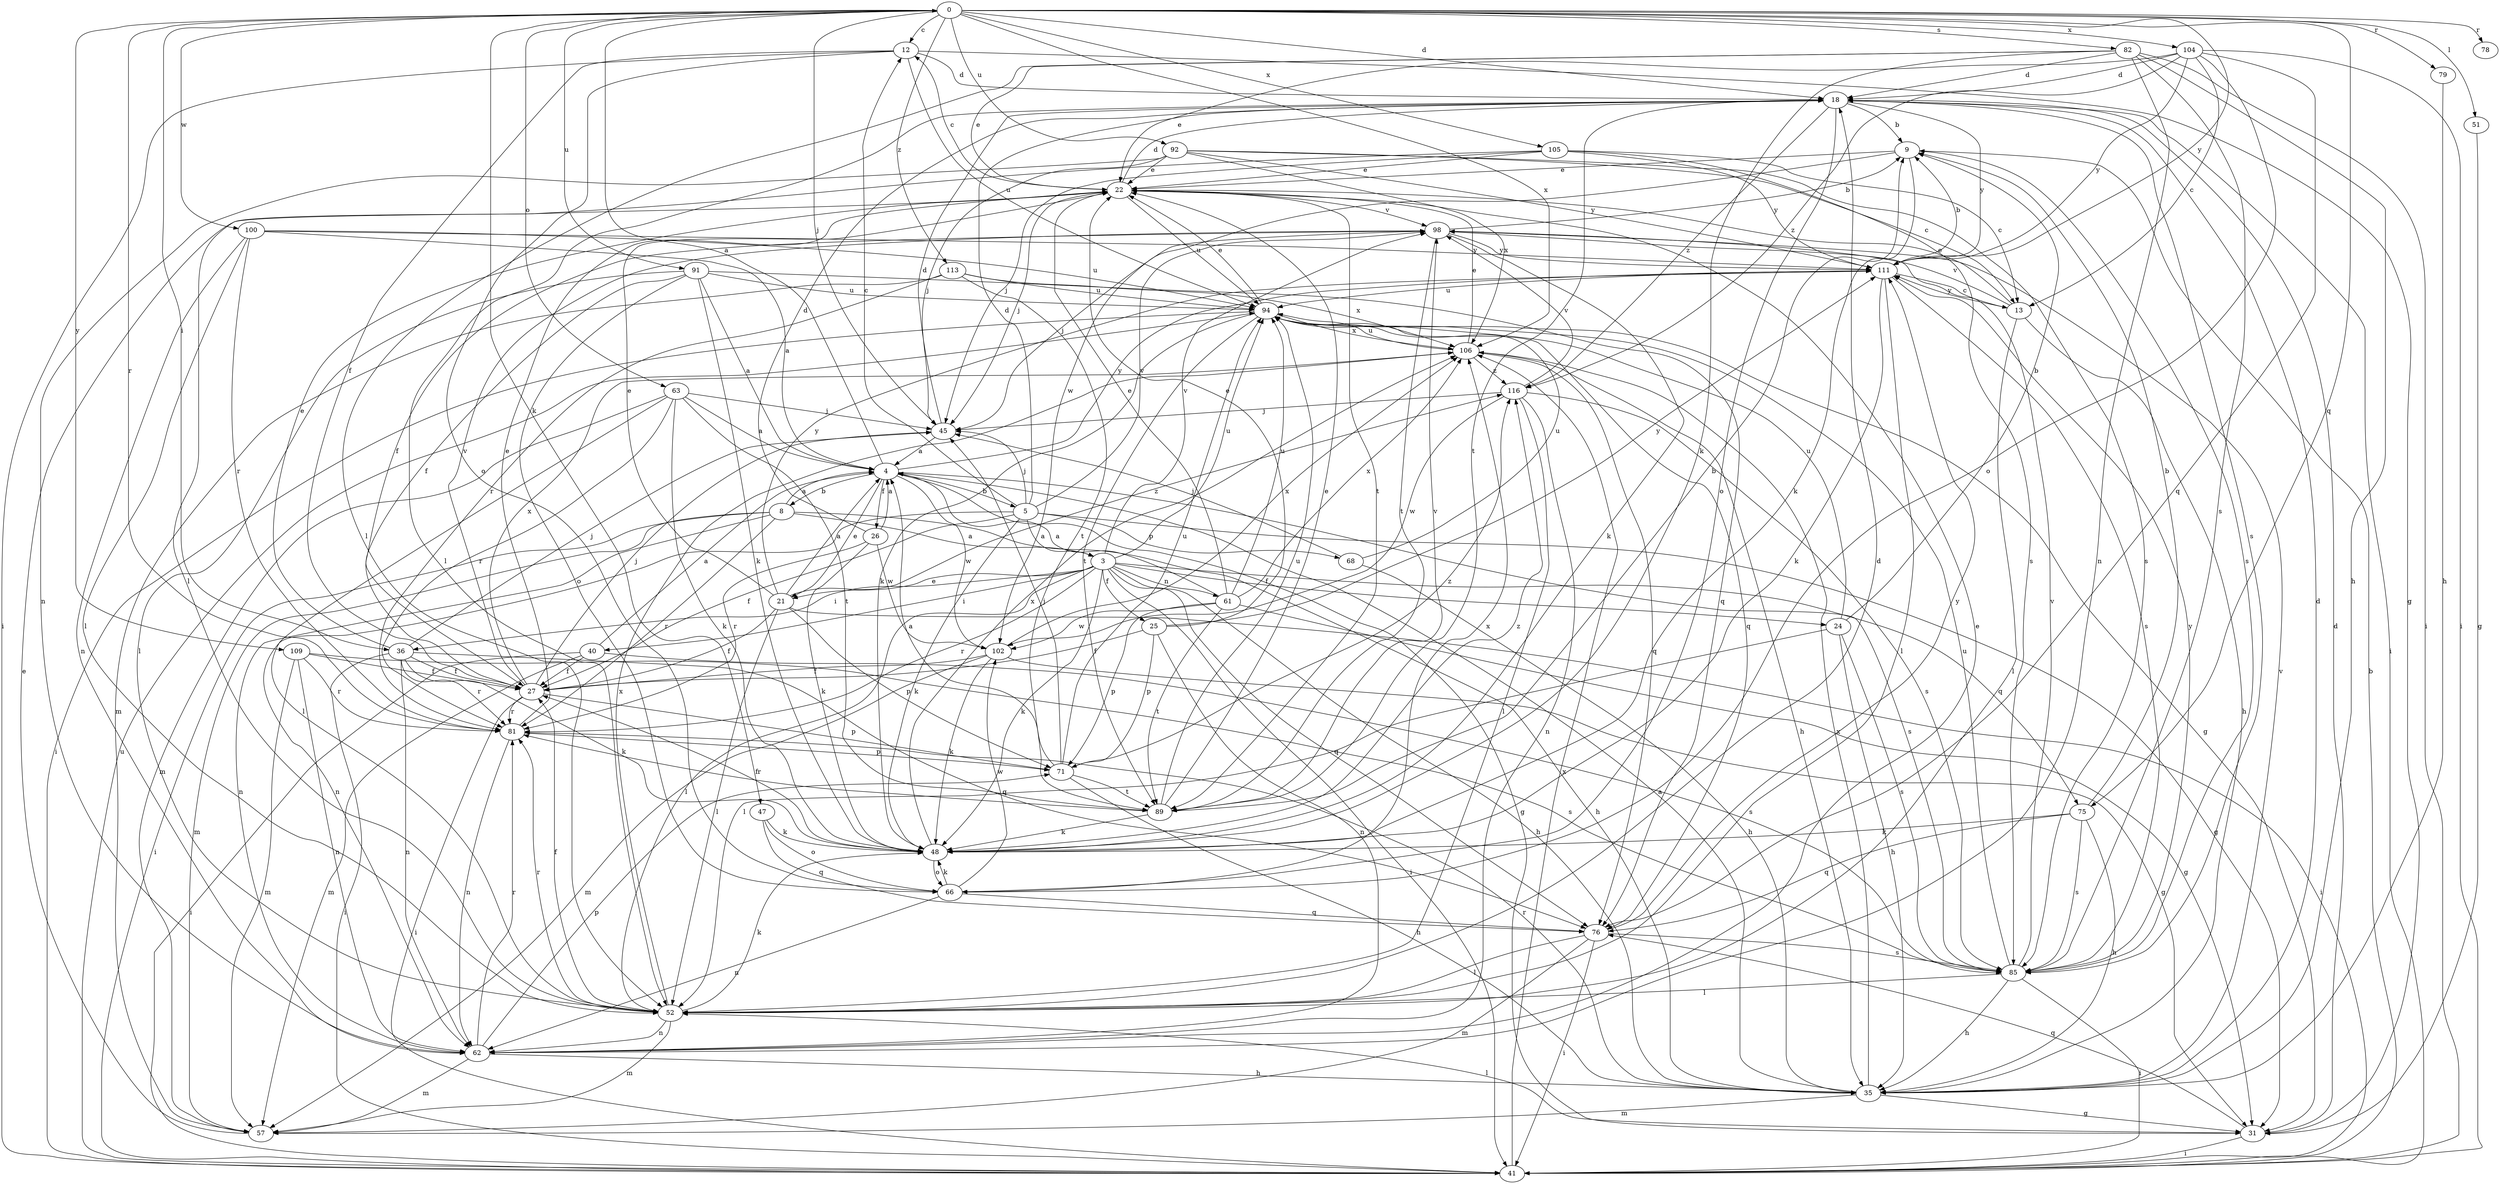 strict digraph  {
0;
3;
4;
5;
8;
9;
12;
13;
18;
21;
22;
24;
25;
26;
27;
31;
35;
36;
40;
41;
45;
47;
48;
51;
52;
57;
61;
62;
63;
66;
68;
71;
75;
76;
78;
79;
81;
82;
85;
89;
91;
92;
94;
98;
100;
102;
104;
105;
106;
109;
111;
113;
116;
0 -> 12  [label=c];
0 -> 18  [label=d];
0 -> 36  [label=i];
0 -> 45  [label=j];
0 -> 47  [label=k];
0 -> 51  [label=l];
0 -> 63  [label=o];
0 -> 75  [label=q];
0 -> 78  [label=r];
0 -> 79  [label=r];
0 -> 81  [label=r];
0 -> 82  [label=s];
0 -> 91  [label=u];
0 -> 92  [label=u];
0 -> 100  [label=w];
0 -> 104  [label=x];
0 -> 105  [label=x];
0 -> 106  [label=x];
0 -> 109  [label=y];
0 -> 111  [label=y];
0 -> 113  [label=z];
3 -> 21  [label=e];
3 -> 24  [label=f];
3 -> 25  [label=f];
3 -> 35  [label=h];
3 -> 36  [label=i];
3 -> 40  [label=i];
3 -> 41  [label=i];
3 -> 48  [label=k];
3 -> 52  [label=l];
3 -> 61  [label=n];
3 -> 75  [label=q];
3 -> 76  [label=q];
3 -> 81  [label=r];
3 -> 94  [label=u];
3 -> 98  [label=v];
4 -> 0  [label=a];
4 -> 5  [label=b];
4 -> 8  [label=b];
4 -> 21  [label=e];
4 -> 26  [label=f];
4 -> 31  [label=g];
4 -> 85  [label=s];
4 -> 102  [label=w];
4 -> 111  [label=y];
5 -> 3  [label=a];
5 -> 12  [label=c];
5 -> 18  [label=d];
5 -> 27  [label=f];
5 -> 31  [label=g];
5 -> 45  [label=j];
5 -> 48  [label=k];
5 -> 62  [label=n];
5 -> 68  [label=p];
5 -> 98  [label=v];
8 -> 3  [label=a];
8 -> 4  [label=a];
8 -> 35  [label=h];
8 -> 41  [label=i];
8 -> 57  [label=m];
8 -> 62  [label=n];
8 -> 81  [label=r];
9 -> 22  [label=e];
9 -> 48  [label=k];
9 -> 85  [label=s];
9 -> 102  [label=w];
12 -> 18  [label=d];
12 -> 27  [label=f];
12 -> 31  [label=g];
12 -> 41  [label=i];
12 -> 66  [label=o];
12 -> 94  [label=u];
13 -> 22  [label=e];
13 -> 35  [label=h];
13 -> 52  [label=l];
13 -> 98  [label=v];
13 -> 111  [label=y];
18 -> 9  [label=b];
18 -> 41  [label=i];
18 -> 52  [label=l];
18 -> 66  [label=o];
18 -> 85  [label=s];
18 -> 89  [label=t];
18 -> 111  [label=y];
18 -> 116  [label=z];
21 -> 4  [label=a];
21 -> 22  [label=e];
21 -> 27  [label=f];
21 -> 41  [label=i];
21 -> 52  [label=l];
21 -> 71  [label=p];
21 -> 111  [label=y];
21 -> 116  [label=z];
22 -> 12  [label=c];
22 -> 18  [label=d];
22 -> 45  [label=j];
22 -> 89  [label=t];
22 -> 94  [label=u];
22 -> 98  [label=v];
24 -> 9  [label=b];
24 -> 35  [label=h];
24 -> 52  [label=l];
24 -> 85  [label=s];
24 -> 94  [label=u];
25 -> 22  [label=e];
25 -> 27  [label=f];
25 -> 62  [label=n];
25 -> 71  [label=p];
25 -> 111  [label=y];
26 -> 4  [label=a];
26 -> 18  [label=d];
26 -> 48  [label=k];
26 -> 81  [label=r];
26 -> 102  [label=w];
27 -> 41  [label=i];
27 -> 45  [label=j];
27 -> 71  [label=p];
27 -> 81  [label=r];
27 -> 98  [label=v];
27 -> 106  [label=x];
31 -> 18  [label=d];
31 -> 41  [label=i];
31 -> 52  [label=l];
31 -> 76  [label=q];
35 -> 4  [label=a];
35 -> 18  [label=d];
35 -> 31  [label=g];
35 -> 57  [label=m];
35 -> 81  [label=r];
35 -> 98  [label=v];
35 -> 106  [label=x];
36 -> 22  [label=e];
36 -> 27  [label=f];
36 -> 41  [label=i];
36 -> 45  [label=j];
36 -> 48  [label=k];
36 -> 62  [label=n];
36 -> 76  [label=q];
36 -> 81  [label=r];
40 -> 4  [label=a];
40 -> 27  [label=f];
40 -> 41  [label=i];
40 -> 57  [label=m];
40 -> 85  [label=s];
41 -> 9  [label=b];
41 -> 94  [label=u];
41 -> 106  [label=x];
45 -> 4  [label=a];
45 -> 18  [label=d];
47 -> 48  [label=k];
47 -> 66  [label=o];
47 -> 76  [label=q];
48 -> 27  [label=f];
48 -> 66  [label=o];
48 -> 106  [label=x];
48 -> 116  [label=z];
51 -> 31  [label=g];
52 -> 18  [label=d];
52 -> 27  [label=f];
52 -> 48  [label=k];
52 -> 57  [label=m];
52 -> 62  [label=n];
52 -> 81  [label=r];
52 -> 106  [label=x];
57 -> 22  [label=e];
61 -> 4  [label=a];
61 -> 22  [label=e];
61 -> 31  [label=g];
61 -> 71  [label=p];
61 -> 89  [label=t];
61 -> 94  [label=u];
61 -> 102  [label=w];
61 -> 106  [label=x];
62 -> 22  [label=e];
62 -> 35  [label=h];
62 -> 57  [label=m];
62 -> 71  [label=p];
62 -> 81  [label=r];
63 -> 4  [label=a];
63 -> 45  [label=j];
63 -> 48  [label=k];
63 -> 52  [label=l];
63 -> 57  [label=m];
63 -> 81  [label=r];
63 -> 89  [label=t];
66 -> 48  [label=k];
66 -> 62  [label=n];
66 -> 76  [label=q];
66 -> 102  [label=w];
66 -> 106  [label=x];
68 -> 35  [label=h];
68 -> 45  [label=j];
68 -> 94  [label=u];
71 -> 4  [label=a];
71 -> 35  [label=h];
71 -> 45  [label=j];
71 -> 89  [label=t];
71 -> 94  [label=u];
71 -> 116  [label=z];
75 -> 9  [label=b];
75 -> 35  [label=h];
75 -> 48  [label=k];
75 -> 76  [label=q];
75 -> 85  [label=s];
76 -> 41  [label=i];
76 -> 52  [label=l];
76 -> 57  [label=m];
76 -> 85  [label=s];
76 -> 111  [label=y];
79 -> 35  [label=h];
81 -> 22  [label=e];
81 -> 62  [label=n];
81 -> 71  [label=p];
82 -> 18  [label=d];
82 -> 22  [label=e];
82 -> 35  [label=h];
82 -> 41  [label=i];
82 -> 48  [label=k];
82 -> 52  [label=l];
82 -> 62  [label=n];
82 -> 85  [label=s];
85 -> 35  [label=h];
85 -> 41  [label=i];
85 -> 52  [label=l];
85 -> 94  [label=u];
85 -> 98  [label=v];
85 -> 111  [label=y];
89 -> 9  [label=b];
89 -> 22  [label=e];
89 -> 48  [label=k];
89 -> 81  [label=r];
89 -> 94  [label=u];
89 -> 98  [label=v];
91 -> 4  [label=a];
91 -> 27  [label=f];
91 -> 48  [label=k];
91 -> 52  [label=l];
91 -> 66  [label=o];
91 -> 76  [label=q];
91 -> 94  [label=u];
92 -> 13  [label=c];
92 -> 22  [label=e];
92 -> 45  [label=j];
92 -> 62  [label=n];
92 -> 85  [label=s];
92 -> 106  [label=x];
92 -> 111  [label=y];
94 -> 22  [label=e];
94 -> 31  [label=g];
94 -> 41  [label=i];
94 -> 48  [label=k];
94 -> 76  [label=q];
94 -> 89  [label=t];
94 -> 106  [label=x];
98 -> 9  [label=b];
98 -> 27  [label=f];
98 -> 45  [label=j];
98 -> 48  [label=k];
98 -> 89  [label=t];
98 -> 111  [label=y];
100 -> 4  [label=a];
100 -> 52  [label=l];
100 -> 62  [label=n];
100 -> 81  [label=r];
100 -> 94  [label=u];
100 -> 111  [label=y];
102 -> 27  [label=f];
102 -> 31  [label=g];
102 -> 48  [label=k];
102 -> 57  [label=m];
102 -> 106  [label=x];
104 -> 13  [label=c];
104 -> 18  [label=d];
104 -> 22  [label=e];
104 -> 41  [label=i];
104 -> 66  [label=o];
104 -> 76  [label=q];
104 -> 111  [label=y];
104 -> 116  [label=z];
105 -> 13  [label=c];
105 -> 22  [label=e];
105 -> 45  [label=j];
105 -> 52  [label=l];
105 -> 85  [label=s];
105 -> 111  [label=y];
106 -> 22  [label=e];
106 -> 35  [label=h];
106 -> 76  [label=q];
106 -> 94  [label=u];
106 -> 116  [label=z];
109 -> 27  [label=f];
109 -> 57  [label=m];
109 -> 62  [label=n];
109 -> 81  [label=r];
109 -> 85  [label=s];
111 -> 9  [label=b];
111 -> 13  [label=c];
111 -> 48  [label=k];
111 -> 52  [label=l];
111 -> 85  [label=s];
111 -> 94  [label=u];
113 -> 57  [label=m];
113 -> 81  [label=r];
113 -> 89  [label=t];
113 -> 94  [label=u];
113 -> 106  [label=x];
116 -> 45  [label=j];
116 -> 52  [label=l];
116 -> 62  [label=n];
116 -> 85  [label=s];
116 -> 98  [label=v];
116 -> 102  [label=w];
}
